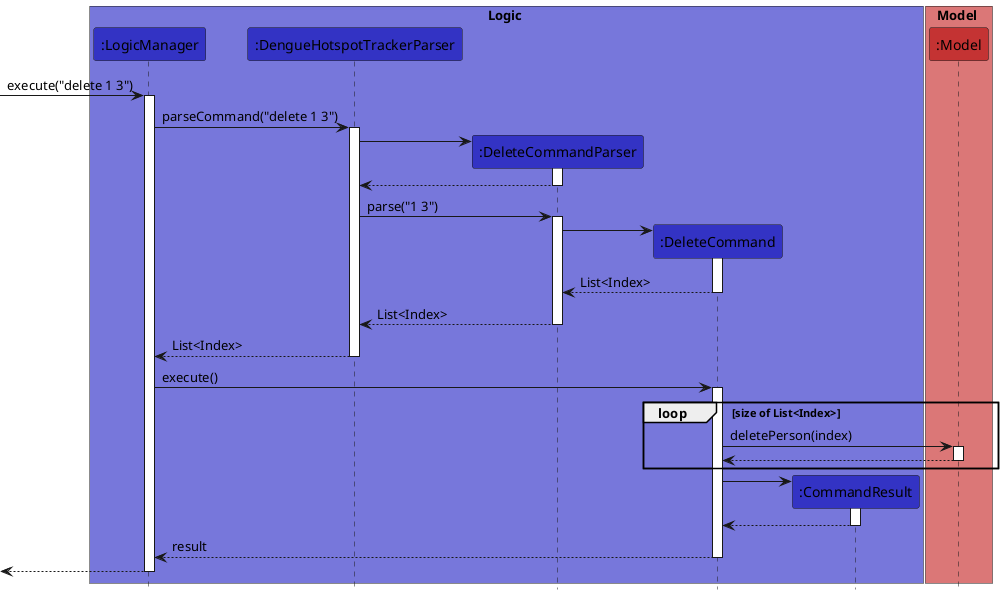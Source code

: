 @startuml
hide footbox

!define LOGIC_COLOR #3333C4
!define LOGIC_COLOR_T1 #7777DB
!define LOGIC_COLOR_T2 #5252CE
!define LOGIC_COLOR_T3 #1616B0
!define LOGIC_COLOR_T4 #101086
!define MODEL_COLOR #C43333
!define MODEL_COLOR_T1 #DB7777

box Logic LOGIC_COLOR_T1
participant ":LogicManager" as LogicManager LOGIC_COLOR
participant ":DengueHotspotTrackerParser" as DengueHotspotTrackerParser LOGIC_COLOR
participant ":DeleteCommandParser" as DeleteCommandParser LOGIC_COLOR
participant ":DeleteCommand" as DeleteCommand LOGIC_COLOR
participant ":CommandResult" as CommandResult LOGIC_COLOR
end box

box Model MODEL_COLOR_T1
participant ":Model" as Model MODEL_COLOR
end box

[-> LogicManager : execute("delete 1 3")
activate LogicManager

LogicManager -> DengueHotspotTrackerParser : parseCommand("delete 1 3")
activate DengueHotspotTrackerParser

create DeleteCommandParser
DengueHotspotTrackerParser -> DeleteCommandParser
activate DeleteCommandParser

DeleteCommandParser --> DengueHotspotTrackerParser
deactivate DeleteCommandParser

DengueHotspotTrackerParser -> DeleteCommandParser : parse("1 3")
activate DeleteCommandParser

create DeleteCommand
DeleteCommandParser -> DeleteCommand
activate DeleteCommand

DeleteCommand --> DeleteCommandParser : List<Index>
deactivate DeleteCommand

DeleteCommandParser --> DengueHotspotTrackerParser : List<Index>
deactivate DeleteCommandParser

DengueHotspotTrackerParser --> LogicManager : List<Index>
deactivate DengueHotspotTrackerParser

LogicManager -> DeleteCommand : execute()
activate DeleteCommand

loop size of List<Index>
DeleteCommand -> Model : deletePerson(index)
activate Model

Model --> DeleteCommand
deactivate Model
end

create CommandResult
DeleteCommand -> CommandResult
activate CommandResult

CommandResult --> DeleteCommand
deactivate CommandResult

DeleteCommand --> LogicManager : result
deactivate DeleteCommand

LogicManager -->[
deactivate LogicManager

@enduml
